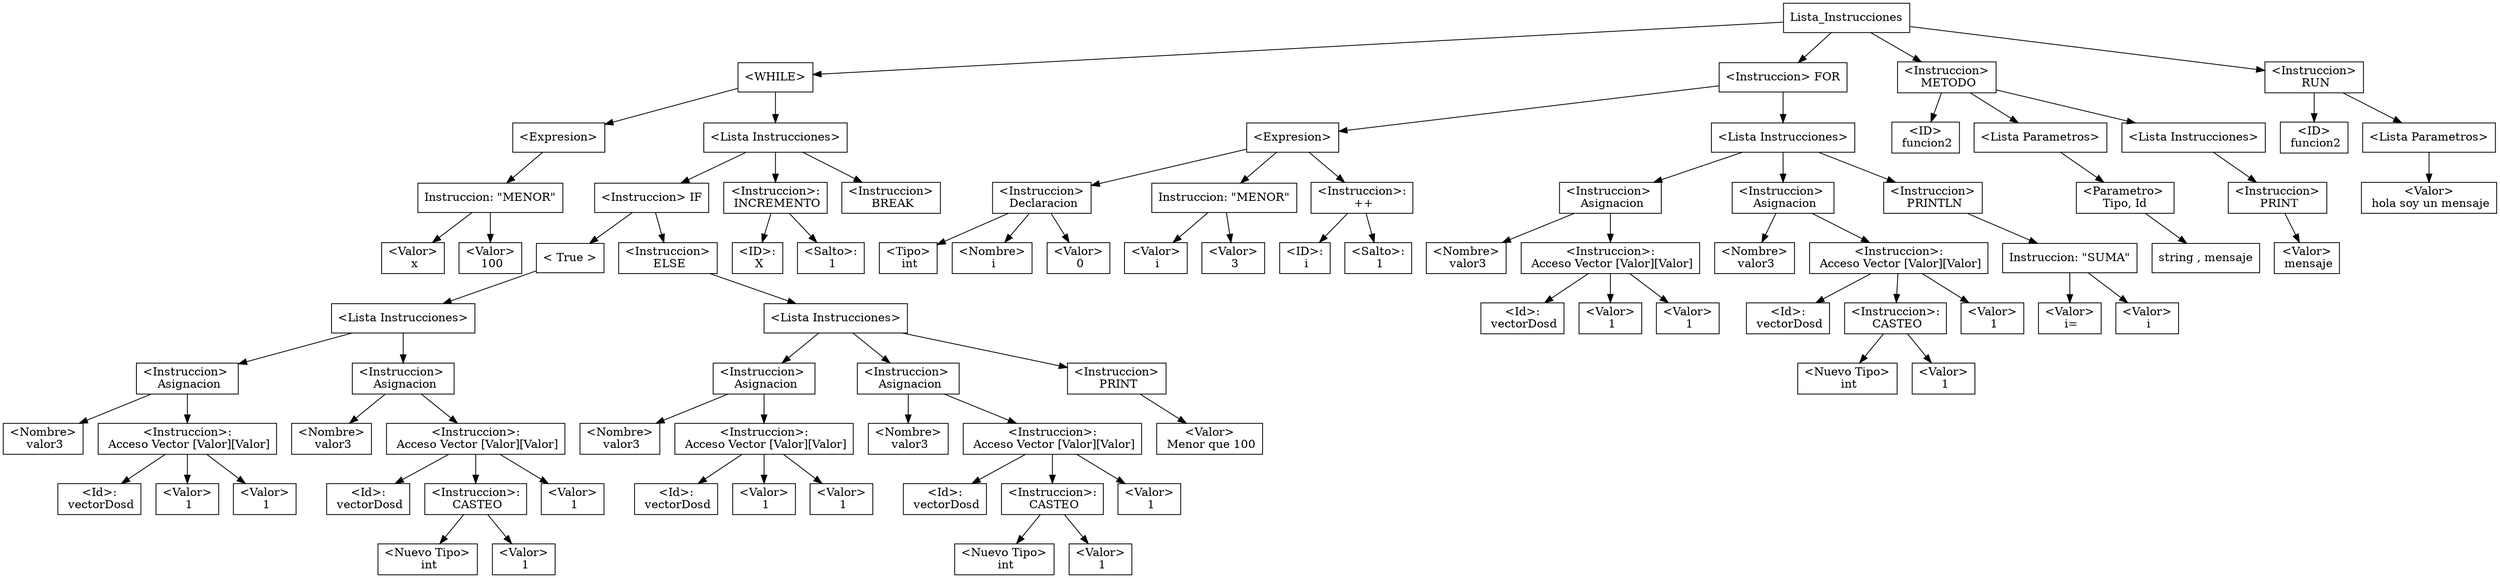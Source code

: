 
digraph G {
node[shape="box"];
start[label="Lista_Instrucciones"];

start -> nodo_2_4;
nodo_2_4[label="<WHILE>"]
Expresion_2_4[label="<Expresion>"];
Istrucciones_2_4[label="<Lista Instrucciones>"];
nodo_2_4 -> Expresion_2_4;
nodo_2_11[label="<Valor>\n x"]
nodo_2_13[label="<Valor>\n 100"]
nodo_2_12[label=<Instruccion: "MENOR">];
nodo_2_12 -> nodo_2_11;
nodo_2_12 -> nodo_2_13;

Expresion_2_4 -> nodo_2_12;
nodo_2_4 -> Istrucciones_2_4;
nodo_3_8[label="<Instruccion> IF"];
nodoIF_3_8[label="< True >"];
Instrucciones_3_8[label="<Lista Instrucciones>"];

nodo_5_12[label="<Instruccion> \n Asignacion"];
nombre_5_12[label="<Nombre>\n valor3"];
nodo_5_12 -> nombre_5_12;
nodo_5_21[label="<Instruccion>:\n Acceso Vector [Valor][Valor]"];
id_5_21[label="<Id>:\n vectorDosd"];
nodo_5_32[label="<Valor>\n 1"];
nodo_5_35[label="<Valor>\n 1"]
nodo_5_21 -> id_5_21;
nodo_5_21 -> nodo_5_32;
nodo_5_21 -> nodo_5_35;

nodo_5_12 -> nodo_5_21

Instrucciones_3_8 -> nodo_5_12;

nodo_6_12[label="<Instruccion> \n Asignacion"];
nombre_6_12[label="<Nombre>\n valor3"];
nodo_6_12 -> nombre_6_12;
nodo_6_21[label="<Instruccion>:\n Acceso Vector [Valor][Valor]"];
id_6_21[label="<Id>:\n vectorDosd"];
nodo_6_32[label="<Instruccion>:\n CASTEO"];
tipo_6_32[label="<Nuevo Tipo>
 int"];
nodo_6_38[label="<Valor>\n 1"]
nodo_6_32 -> tipo_6_32;
nodo_6_32 -> nodo_6_38
;
nodo_6_43[label="<Valor>\n 1"]
nodo_6_21 -> id_6_21;
nodo_6_21 -> nodo_6_32;
nodo_6_21 -> nodo_6_43;

nodo_6_12 -> nodo_6_21

Instrucciones_3_8 -> nodo_6_12;
nodoIF_3_8 -> Instrucciones_3_8;

nodo_3_8 -> nodoIF_3_8;
nodo_8_10[label="<Instruccion>\n ELSE"];
Instrucciones_8_10[label="<Lista Instrucciones>"];

nodo_9_12[label="<Instruccion> \n Asignacion"];
nombre_9_12[label="<Nombre>\n valor3"];
nodo_9_12 -> nombre_9_12;
nodo_9_21[label="<Instruccion>:\n Acceso Vector [Valor][Valor]"];
id_9_21[label="<Id>:\n vectorDosd"];
nodo_9_32[label="<Valor>\n 1"];
nodo_9_35[label="<Valor>\n 1"]
nodo_9_21 -> id_9_21;
nodo_9_21 -> nodo_9_32;
nodo_9_21 -> nodo_9_35;

nodo_9_12 -> nodo_9_21

Instrucciones_8_10 -> nodo_9_12;

nodo_10_12[label="<Instruccion> \n Asignacion"];
nombre_10_12[label="<Nombre>\n valor3"];
nodo_10_12 -> nombre_10_12;
nodo_10_21[label="<Instruccion>:\n Acceso Vector [Valor][Valor]"];
id_10_21[label="<Id>:\n vectorDosd"];
nodo_10_32[label="<Instruccion>:\n CASTEO"];
tipo_10_32[label="<Nuevo Tipo>
 int"];
nodo_10_38[label="<Valor>\n 1"]
nodo_10_32 -> tipo_10_32;
nodo_10_32 -> nodo_10_38
;
nodo_10_43[label="<Valor>\n 1"]
nodo_10_21 -> id_10_21;
nodo_10_21 -> nodo_10_32;
nodo_10_21 -> nodo_10_43;

nodo_10_12 -> nodo_10_21

Instrucciones_8_10 -> nodo_10_12;
nodo_11_12[label="<Instruccion>\n PRINT"]
nodo_11_18[label="<Valor>\n Menor que 100"]
nodo_11_12 -> nodo_11_18;

Instrucciones_8_10 -> nodo_11_12;
nodo_8_10 -> Instrucciones_8_10;

nodo_3_8 -> nodo_8_10

Istrucciones_2_4 -> nodo_3_8;
nodo_14_8[label="<Instruccion>:\n INCREMENTO"]
nombre_14_8[label="<ID>:\n X"]
aumento_14_8[label="<Salto>:\n 1"]
nodo_14_8 -> nombre_14_8;
nodo_14_8 -> aumento_14_8;

Istrucciones_2_4 -> nodo_14_8;
nodo_15_8[label="<Instruccion>\n BREAK"];

Istrucciones_2_4 -> nodo_15_8;
start -> nodo_18_4;
nodo_18_4[label="<Instruccion> FOR"]
expresion_18_4[label="<Expresion>"]

nodo_18_10[label="<Instruccion>\n Declaracion"];
tipo_18_10[label="<Tipo>\n int"];
nombre_18_10[label="<Nombre>\n i"];
nodo_18_10 -> tipo_18_10;
nodo_18_10 -> nombre_18_10;
nodo_18_16[label="<Valor>\n 0"]
nodo_18_10 -> nodo_18_16

expresion_18_4 -> nodo_18_10;
nodo_18_19[label="<Valor>\n i"]
nodo_18_21[label="<Valor>\n 3"]
nodo_18_20[label=<Instruccion: "MENOR">];
nodo_18_20 -> nodo_18_19;
nodo_18_20 -> nodo_18_21;

expresion_18_4 -> nodo_18_20;
nodo_18_23[label="<Instruccion>:\n ++"]
nombre_18_23[label="<ID>:\n i"]
aumento_18_23[label="<Salto>:\n 1"]
nodo_18_23 -> nombre_18_23;
nodo_18_23 -> aumento_18_23;

expresion_18_4 -> nodo_18_23;
instrucciones_18_4[label="<Lista Instrucciones>"]

nodo_19_8[label="<Instruccion> \n Asignacion"];
nombre_19_8[label="<Nombre>\n valor3"];
nodo_19_8 -> nombre_19_8;
nodo_19_17[label="<Instruccion>:\n Acceso Vector [Valor][Valor]"];
id_19_17[label="<Id>:\n vectorDosd"];
nodo_19_28[label="<Valor>\n 1"];
nodo_19_31[label="<Valor>\n 1"]
nodo_19_17 -> id_19_17;
nodo_19_17 -> nodo_19_28;
nodo_19_17 -> nodo_19_31;

nodo_19_8 -> nodo_19_17

instrucciones_18_4 -> nodo_19_8;

nodo_20_8[label="<Instruccion> \n Asignacion"];
nombre_20_8[label="<Nombre>\n valor3"];
nodo_20_8 -> nombre_20_8;
nodo_20_17[label="<Instruccion>:\n Acceso Vector [Valor][Valor]"];
id_20_17[label="<Id>:\n vectorDosd"];
nodo_20_28[label="<Instruccion>:\n CASTEO"];
tipo_20_28[label="<Nuevo Tipo>
 int"];
nodo_20_34[label="<Valor>\n 1"]
nodo_20_28 -> tipo_20_28;
nodo_20_28 -> nodo_20_34
;
nodo_20_39[label="<Valor>\n 1"]
nodo_20_17 -> id_20_17;
nodo_20_17 -> nodo_20_28;
nodo_20_17 -> nodo_20_39;

nodo_20_8 -> nodo_20_17

instrucciones_18_4 -> nodo_20_8;
nodo_21_8[label="<Instruccion>\n PRINTLN"]
nodo_21_16[label="<Valor>\n i="]
nodo_21_22[label="<Valor>\n i"]
nodo_21_20[label=<Instruccion: "SUMA">];
nodo_21_20 -> nodo_21_16;
nodo_21_20 -> nodo_21_22;
        
nodo_21_8 -> nodo_21_20;

instrucciones_18_4 -> nodo_21_8;
nodo_18_4 -> expresion_18_4;
nodo_18_4 -> instrucciones_18_4;
start -> nodo_24_4;
nodo_24_4[label="<Instruccion>\n METODO"];
id_24_4[label="<ID>\n funcion2"];
nodo_24_4 -> id_24_4;
parametros_24_4[label="<Lista Parametros>"];
nodo_24_13[label="<Parametro> \nTipo, Id"];
tipo_24_13[label="string , mensaje"];
nodo_24_13 -> tipo_24_13;

parametros_24_4 -> nodo_24_13;
nodo_24_4 -> parametros_24_4;
instrucciones_24_4[label="<Lista Instrucciones>"];
nodo_25_8[label="<Instruccion>\n PRINT"]
nodo_25_14[label="<Valor>\n mensaje"]
nodo_25_8 -> nodo_25_14;

instrucciones_24_4 -> nodo_25_8;
nodo_24_4 -> instrucciones_24_4;
start -> nodo_27_4;
nodo_27_4[label="<Instruccion>\n RUN"];
id_27_4[label="<ID>\n funcion2"];
nodo_27_4 -> id_27_4;
parametros_27_4[label="<Lista Parametros>"];
nodo_27_17[label="<Valor>\n hola soy un mensaje"]
parametros_27_4 -> nodo_27_17;
nodo_27_4 -> parametros_27_4;
}